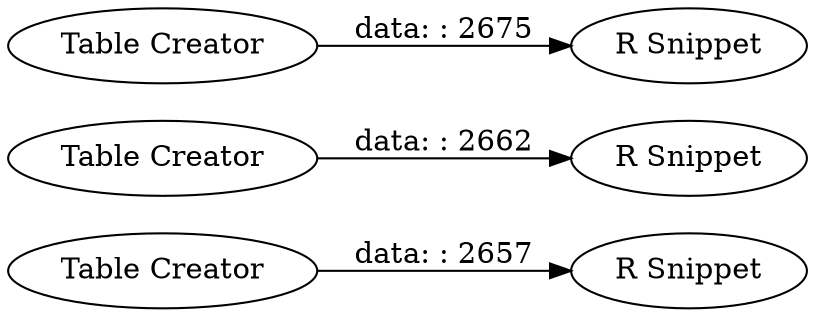 digraph {
	"4854119183795808108_3" [label="Table Creator"]
	"4854119183795808108_1" [label="R Snippet"]
	"4854119183795808108_9" [label="Table Creator"]
	"4854119183795808108_8" [label="R Snippet"]
	"4854119183795808108_7" [label="Table Creator"]
	"4854119183795808108_10" [label="R Snippet"]
	"4854119183795808108_3" -> "4854119183795808108_1" [label="data: : 2657"]
	"4854119183795808108_9" -> "4854119183795808108_10" [label="data: : 2662"]
	"4854119183795808108_7" -> "4854119183795808108_8" [label="data: : 2675"]
	rankdir=LR
}
